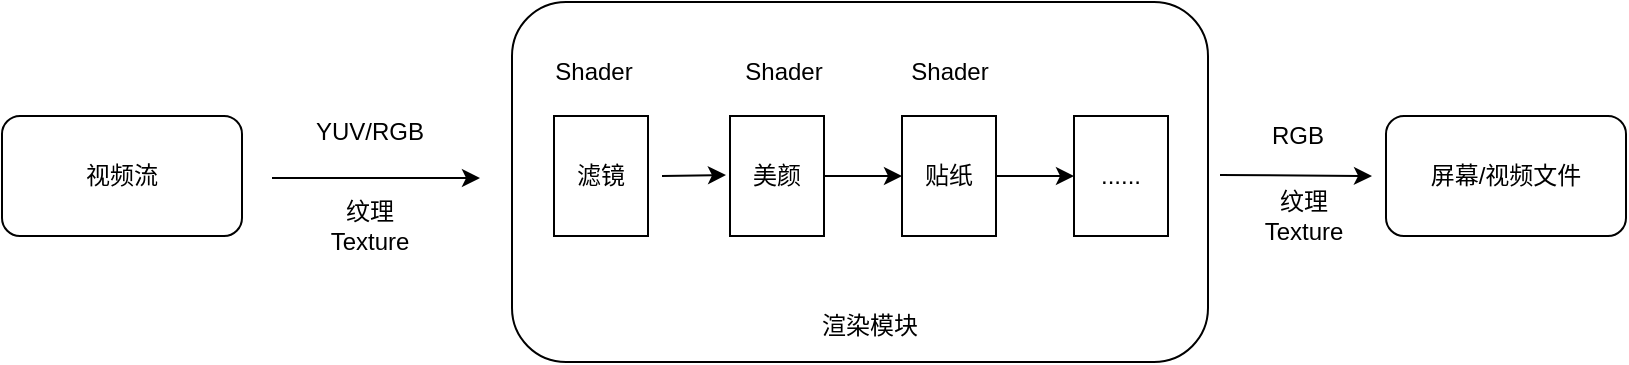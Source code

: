 <mxfile version="13.3.9" type="github">
  <diagram id="oM6MywDoXtD7p0nDpleI" name="Page-1">
    <mxGraphModel dx="1609" dy="627" grid="0" gridSize="10" guides="1" tooltips="1" connect="1" arrows="1" fold="1" page="0" pageScale="1" pageWidth="827" pageHeight="1169" math="0" shadow="0">
      <root>
        <mxCell id="0" />
        <mxCell id="1" parent="0" />
        <mxCell id="1xtOyP2XmRkr_PbBb0Dl-1" value="视频流" style="rounded=1;whiteSpace=wrap;html=1;" vertex="1" parent="1">
          <mxGeometry x="-42" y="170" width="120" height="60" as="geometry" />
        </mxCell>
        <mxCell id="1xtOyP2XmRkr_PbBb0Dl-2" value="屏幕/视频文件" style="rounded=1;whiteSpace=wrap;html=1;" vertex="1" parent="1">
          <mxGeometry x="650" y="170" width="120" height="60" as="geometry" />
        </mxCell>
        <mxCell id="1xtOyP2XmRkr_PbBb0Dl-3" value="" style="rounded=1;whiteSpace=wrap;html=1;" vertex="1" parent="1">
          <mxGeometry x="213" y="113" width="348" height="180" as="geometry" />
        </mxCell>
        <mxCell id="1xtOyP2XmRkr_PbBb0Dl-4" value="" style="endArrow=classic;html=1;" edge="1" parent="1">
          <mxGeometry width="50" height="50" relative="1" as="geometry">
            <mxPoint x="93" y="201" as="sourcePoint" />
            <mxPoint x="197" y="201" as="targetPoint" />
          </mxGeometry>
        </mxCell>
        <mxCell id="1xtOyP2XmRkr_PbBb0Dl-5" value="YUV/RGB" style="text;html=1;strokeColor=none;fillColor=none;align=center;verticalAlign=middle;whiteSpace=wrap;rounded=0;" vertex="1" parent="1">
          <mxGeometry x="122" y="168" width="40" height="20" as="geometry" />
        </mxCell>
        <mxCell id="1xtOyP2XmRkr_PbBb0Dl-6" value="纹理&lt;br&gt;Texture" style="text;html=1;strokeColor=none;fillColor=none;align=center;verticalAlign=middle;whiteSpace=wrap;rounded=0;" vertex="1" parent="1">
          <mxGeometry x="122" y="215" width="40" height="20" as="geometry" />
        </mxCell>
        <mxCell id="1xtOyP2XmRkr_PbBb0Dl-8" value="渲染模块" style="text;html=1;strokeColor=none;fillColor=none;align=center;verticalAlign=middle;whiteSpace=wrap;rounded=0;" vertex="1" parent="1">
          <mxGeometry x="358" y="265" width="68" height="20" as="geometry" />
        </mxCell>
        <mxCell id="1xtOyP2XmRkr_PbBb0Dl-9" value="滤镜" style="rounded=0;whiteSpace=wrap;html=1;" vertex="1" parent="1">
          <mxGeometry x="234" y="170" width="47" height="60" as="geometry" />
        </mxCell>
        <mxCell id="1xtOyP2XmRkr_PbBb0Dl-10" value="美颜" style="rounded=0;whiteSpace=wrap;html=1;" vertex="1" parent="1">
          <mxGeometry x="322" y="170" width="47" height="60" as="geometry" />
        </mxCell>
        <mxCell id="1xtOyP2XmRkr_PbBb0Dl-15" value="" style="edgeStyle=orthogonalEdgeStyle;rounded=0;orthogonalLoop=1;jettySize=auto;html=1;" edge="1" parent="1" source="1xtOyP2XmRkr_PbBb0Dl-11" target="1xtOyP2XmRkr_PbBb0Dl-12">
          <mxGeometry relative="1" as="geometry" />
        </mxCell>
        <mxCell id="1xtOyP2XmRkr_PbBb0Dl-11" value="贴纸" style="rounded=0;whiteSpace=wrap;html=1;" vertex="1" parent="1">
          <mxGeometry x="408" y="170" width="47" height="60" as="geometry" />
        </mxCell>
        <mxCell id="1xtOyP2XmRkr_PbBb0Dl-12" value="......" style="rounded=0;whiteSpace=wrap;html=1;" vertex="1" parent="1">
          <mxGeometry x="494" y="170" width="47" height="60" as="geometry" />
        </mxCell>
        <mxCell id="1xtOyP2XmRkr_PbBb0Dl-13" value="" style="endArrow=classic;html=1;" edge="1" parent="1">
          <mxGeometry width="50" height="50" relative="1" as="geometry">
            <mxPoint x="288" y="200" as="sourcePoint" />
            <mxPoint x="320" y="199.5" as="targetPoint" />
          </mxGeometry>
        </mxCell>
        <mxCell id="1xtOyP2XmRkr_PbBb0Dl-14" value="" style="endArrow=classic;html=1;entryX=0;entryY=0.5;entryDx=0;entryDy=0;exitX=1;exitY=0.5;exitDx=0;exitDy=0;" edge="1" parent="1" source="1xtOyP2XmRkr_PbBb0Dl-10" target="1xtOyP2XmRkr_PbBb0Dl-11">
          <mxGeometry width="50" height="50" relative="1" as="geometry">
            <mxPoint x="298" y="210" as="sourcePoint" />
            <mxPoint x="330" y="209.5" as="targetPoint" />
          </mxGeometry>
        </mxCell>
        <mxCell id="1xtOyP2XmRkr_PbBb0Dl-17" value="Shader" style="text;html=1;strokeColor=none;fillColor=none;align=center;verticalAlign=middle;whiteSpace=wrap;rounded=0;" vertex="1" parent="1">
          <mxGeometry x="234" y="138" width="40" height="20" as="geometry" />
        </mxCell>
        <mxCell id="1xtOyP2XmRkr_PbBb0Dl-18" value="Shader" style="text;html=1;strokeColor=none;fillColor=none;align=center;verticalAlign=middle;whiteSpace=wrap;rounded=0;" vertex="1" parent="1">
          <mxGeometry x="329" y="138" width="40" height="20" as="geometry" />
        </mxCell>
        <mxCell id="1xtOyP2XmRkr_PbBb0Dl-19" value="Shader" style="text;html=1;strokeColor=none;fillColor=none;align=center;verticalAlign=middle;whiteSpace=wrap;rounded=0;" vertex="1" parent="1">
          <mxGeometry x="411.5" y="138" width="40" height="20" as="geometry" />
        </mxCell>
        <mxCell id="1xtOyP2XmRkr_PbBb0Dl-20" value="RGB" style="text;html=1;strokeColor=none;fillColor=none;align=center;verticalAlign=middle;whiteSpace=wrap;rounded=0;" vertex="1" parent="1">
          <mxGeometry x="586" y="170" width="40" height="20" as="geometry" />
        </mxCell>
        <mxCell id="1xtOyP2XmRkr_PbBb0Dl-21" value="纹理&lt;br&gt;Texture" style="text;html=1;strokeColor=none;fillColor=none;align=center;verticalAlign=middle;whiteSpace=wrap;rounded=0;" vertex="1" parent="1">
          <mxGeometry x="589" y="210" width="40" height="20" as="geometry" />
        </mxCell>
        <mxCell id="1xtOyP2XmRkr_PbBb0Dl-22" value="" style="endArrow=classic;html=1;" edge="1" parent="1">
          <mxGeometry width="50" height="50" relative="1" as="geometry">
            <mxPoint x="567" y="199.5" as="sourcePoint" />
            <mxPoint x="643" y="200" as="targetPoint" />
          </mxGeometry>
        </mxCell>
      </root>
    </mxGraphModel>
  </diagram>
</mxfile>
